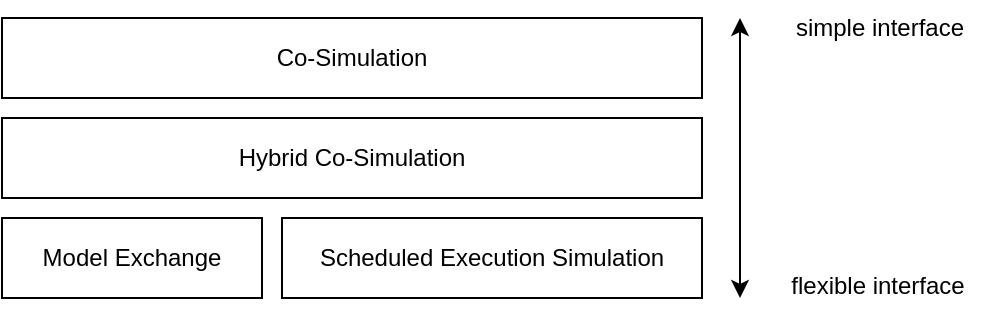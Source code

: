 <mxfile version="12.7.6" type="device"><diagram id="uozCbsswVs8gLlkZZZiq" name="Page-1"><mxGraphModel dx="1334" dy="704" grid="1" gridSize="10" guides="1" tooltips="1" connect="1" arrows="1" fold="1" page="1" pageScale="1" pageWidth="827" pageHeight="1169" math="0" shadow="0"><root><mxCell id="0"/><mxCell id="1" parent="0"/><mxCell id="hi1hK6krnqeUJZ0z4jAO-2" value="&lt;span style=&quot;white-space: normal&quot;&gt;Co-Simulation&lt;/span&gt;" style="rounded=0;whiteSpace=wrap;html=1;align=center;" parent="1" vertex="1"><mxGeometry x="40" y="40" width="350" height="40" as="geometry"/></mxCell><mxCell id="hi1hK6krnqeUJZ0z4jAO-4" value="&lt;span style=&quot;white-space: normal&quot;&gt;Hybrid Co-Simulation&lt;/span&gt;" style="rounded=0;whiteSpace=wrap;html=1;" parent="1" vertex="1"><mxGeometry x="40" y="90" width="350" height="40" as="geometry"/></mxCell><mxCell id="hi1hK6krnqeUJZ0z4jAO-3" value="Model Exchange" style="rounded=0;whiteSpace=wrap;html=1;" parent="1" vertex="1"><mxGeometry x="40" y="140" width="130" height="40" as="geometry"/></mxCell><mxCell id="hi1hK6krnqeUJZ0z4jAO-5" value="Scheduled Execution Simulation" style="rounded=0;whiteSpace=wrap;html=1;" parent="1" vertex="1"><mxGeometry x="180" y="140" width="210" height="40" as="geometry"/></mxCell><mxCell id="hi1hK6krnqeUJZ0z4jAO-8" value="" style="endArrow=classic;startArrow=classic;html=1;" parent="1" edge="1"><mxGeometry width="50" height="50" relative="1" as="geometry"><mxPoint x="409" y="180" as="sourcePoint"/><mxPoint x="409" y="40" as="targetPoint"/></mxGeometry></mxCell><mxCell id="hi1hK6krnqeUJZ0z4jAO-9" value="simple interface" style="text;html=1;strokeColor=none;fillColor=none;align=center;verticalAlign=middle;whiteSpace=wrap;rounded=0;" parent="1" vertex="1"><mxGeometry x="428" y="35" width="102" height="20" as="geometry"/></mxCell><mxCell id="hi1hK6krnqeUJZ0z4jAO-10" value="flexible interface" style="text;html=1;strokeColor=none;fillColor=none;align=center;verticalAlign=middle;whiteSpace=wrap;rounded=0;" parent="1" vertex="1"><mxGeometry x="426" y="164" width="104" height="20" as="geometry"/></mxCell></root></mxGraphModel></diagram></mxfile>